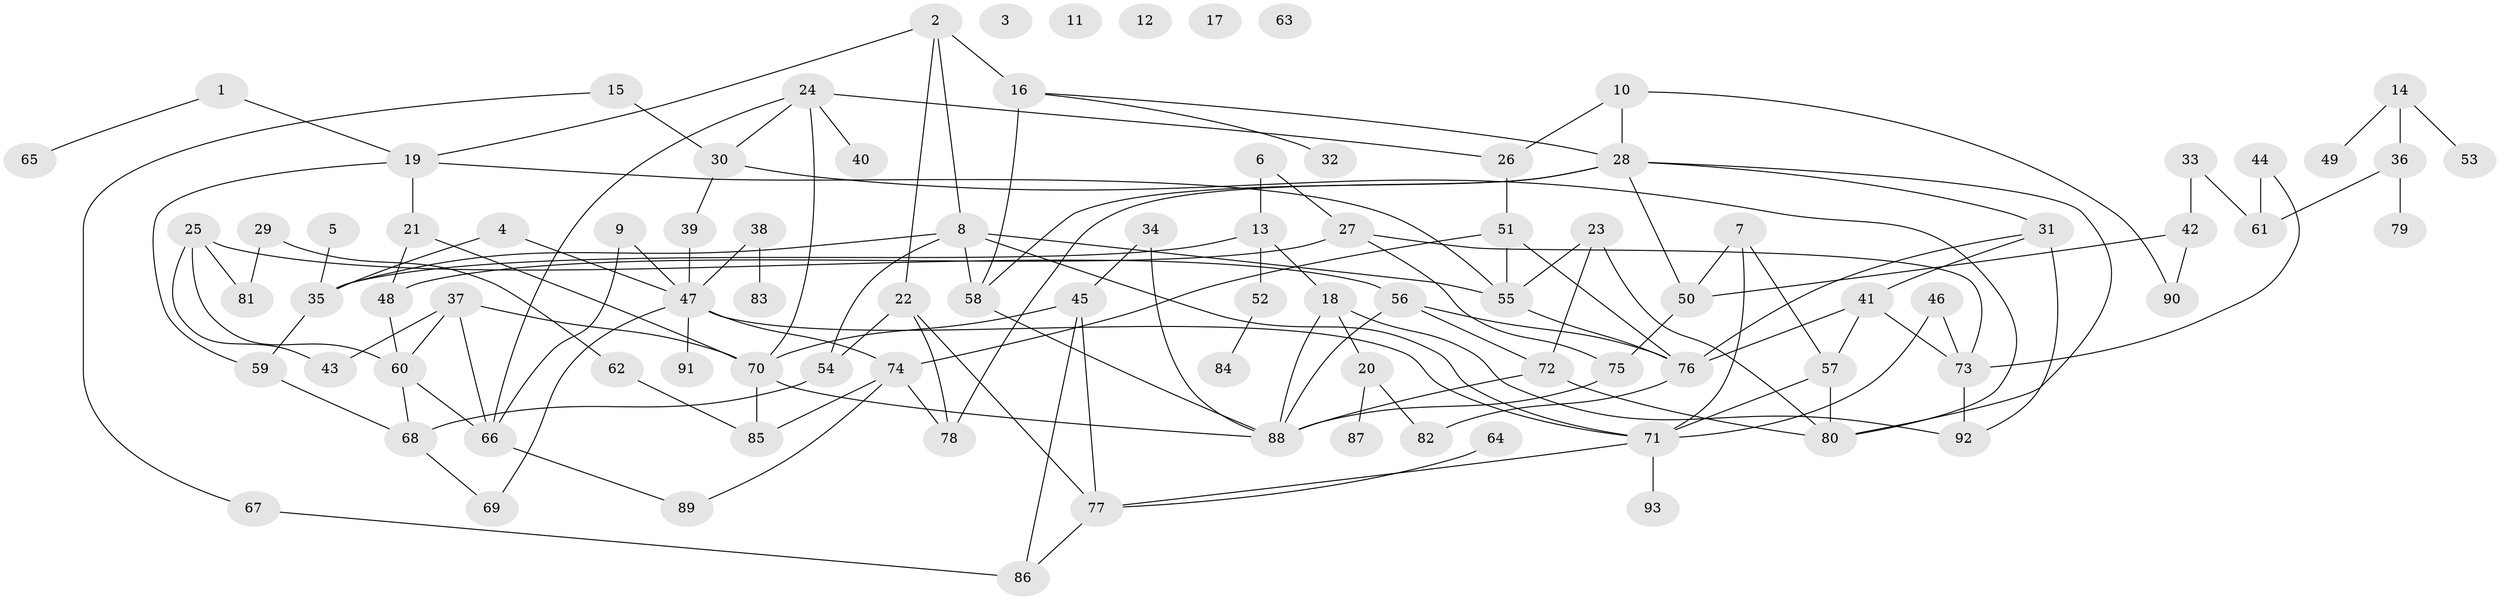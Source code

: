 // coarse degree distribution, {5: 0.1774193548387097, 0: 0.08064516129032258, 8: 0.04838709677419355, 4: 0.14516129032258066, 2: 0.22580645161290322, 6: 0.08064516129032258, 7: 0.03225806451612903, 1: 0.14516129032258066, 3: 0.06451612903225806}
// Generated by graph-tools (version 1.1) at 2025/41/03/06/25 10:41:23]
// undirected, 93 vertices, 141 edges
graph export_dot {
graph [start="1"]
  node [color=gray90,style=filled];
  1;
  2;
  3;
  4;
  5;
  6;
  7;
  8;
  9;
  10;
  11;
  12;
  13;
  14;
  15;
  16;
  17;
  18;
  19;
  20;
  21;
  22;
  23;
  24;
  25;
  26;
  27;
  28;
  29;
  30;
  31;
  32;
  33;
  34;
  35;
  36;
  37;
  38;
  39;
  40;
  41;
  42;
  43;
  44;
  45;
  46;
  47;
  48;
  49;
  50;
  51;
  52;
  53;
  54;
  55;
  56;
  57;
  58;
  59;
  60;
  61;
  62;
  63;
  64;
  65;
  66;
  67;
  68;
  69;
  70;
  71;
  72;
  73;
  74;
  75;
  76;
  77;
  78;
  79;
  80;
  81;
  82;
  83;
  84;
  85;
  86;
  87;
  88;
  89;
  90;
  91;
  92;
  93;
  1 -- 19;
  1 -- 65;
  2 -- 8;
  2 -- 16;
  2 -- 19;
  2 -- 22;
  4 -- 35;
  4 -- 47;
  5 -- 35;
  6 -- 13;
  6 -- 27;
  7 -- 50;
  7 -- 57;
  7 -- 71;
  8 -- 35;
  8 -- 54;
  8 -- 55;
  8 -- 58;
  8 -- 71;
  9 -- 47;
  9 -- 66;
  10 -- 26;
  10 -- 28;
  10 -- 90;
  13 -- 18;
  13 -- 35;
  13 -- 52;
  14 -- 36;
  14 -- 49;
  14 -- 53;
  15 -- 30;
  15 -- 67;
  16 -- 28;
  16 -- 32;
  16 -- 58;
  18 -- 20;
  18 -- 88;
  18 -- 92;
  19 -- 21;
  19 -- 55;
  19 -- 59;
  20 -- 82;
  20 -- 87;
  21 -- 48;
  21 -- 70;
  22 -- 54;
  22 -- 77;
  22 -- 78;
  23 -- 55;
  23 -- 72;
  23 -- 80;
  24 -- 26;
  24 -- 30;
  24 -- 40;
  24 -- 66;
  24 -- 70;
  25 -- 43;
  25 -- 56;
  25 -- 60;
  25 -- 81;
  26 -- 51;
  27 -- 48;
  27 -- 73;
  27 -- 75;
  28 -- 31;
  28 -- 50;
  28 -- 58;
  28 -- 78;
  28 -- 80;
  29 -- 62;
  29 -- 81;
  30 -- 39;
  30 -- 80;
  31 -- 41;
  31 -- 76;
  31 -- 92;
  33 -- 42;
  33 -- 61;
  34 -- 45;
  34 -- 88;
  35 -- 59;
  36 -- 61;
  36 -- 79;
  37 -- 43;
  37 -- 60;
  37 -- 66;
  37 -- 70;
  38 -- 47;
  38 -- 83;
  39 -- 47;
  41 -- 57;
  41 -- 73;
  41 -- 76;
  42 -- 50;
  42 -- 90;
  44 -- 61;
  44 -- 73;
  45 -- 70;
  45 -- 77;
  45 -- 86;
  46 -- 71;
  46 -- 73;
  47 -- 69;
  47 -- 71;
  47 -- 74;
  47 -- 91;
  48 -- 60;
  50 -- 75;
  51 -- 55;
  51 -- 74;
  51 -- 76;
  52 -- 84;
  54 -- 68;
  55 -- 76;
  56 -- 72;
  56 -- 76;
  56 -- 88;
  57 -- 71;
  57 -- 80;
  58 -- 88;
  59 -- 68;
  60 -- 66;
  60 -- 68;
  62 -- 85;
  64 -- 77;
  66 -- 89;
  67 -- 86;
  68 -- 69;
  70 -- 85;
  70 -- 88;
  71 -- 77;
  71 -- 93;
  72 -- 80;
  72 -- 88;
  73 -- 92;
  74 -- 78;
  74 -- 85;
  74 -- 89;
  75 -- 88;
  76 -- 82;
  77 -- 86;
}
